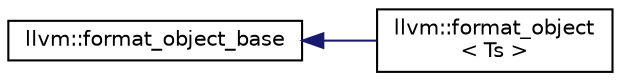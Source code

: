 digraph "Graphical Class Hierarchy"
{
  edge [fontname="Helvetica",fontsize="10",labelfontname="Helvetica",labelfontsize="10"];
  node [fontname="Helvetica",fontsize="10",shape=record];
  rankdir="LR";
  Node1 [label="llvm::format_object_base",height=0.2,width=0.4,color="black", fillcolor="white", style="filled",URL="$classllvm_1_1format__object__base.html",tooltip="This is a helper class used for handling formatted output. "];
  Node1 -> Node2 [dir="back",color="midnightblue",fontsize="10",style="solid",fontname="Helvetica"];
  Node2 [label="llvm::format_object\l\< Ts \>",height=0.2,width=0.4,color="black", fillcolor="white", style="filled",URL="$classllvm_1_1format__object.html",tooltip="These are templated helper classes used by the format function that capture the object to be formated..."];
}
